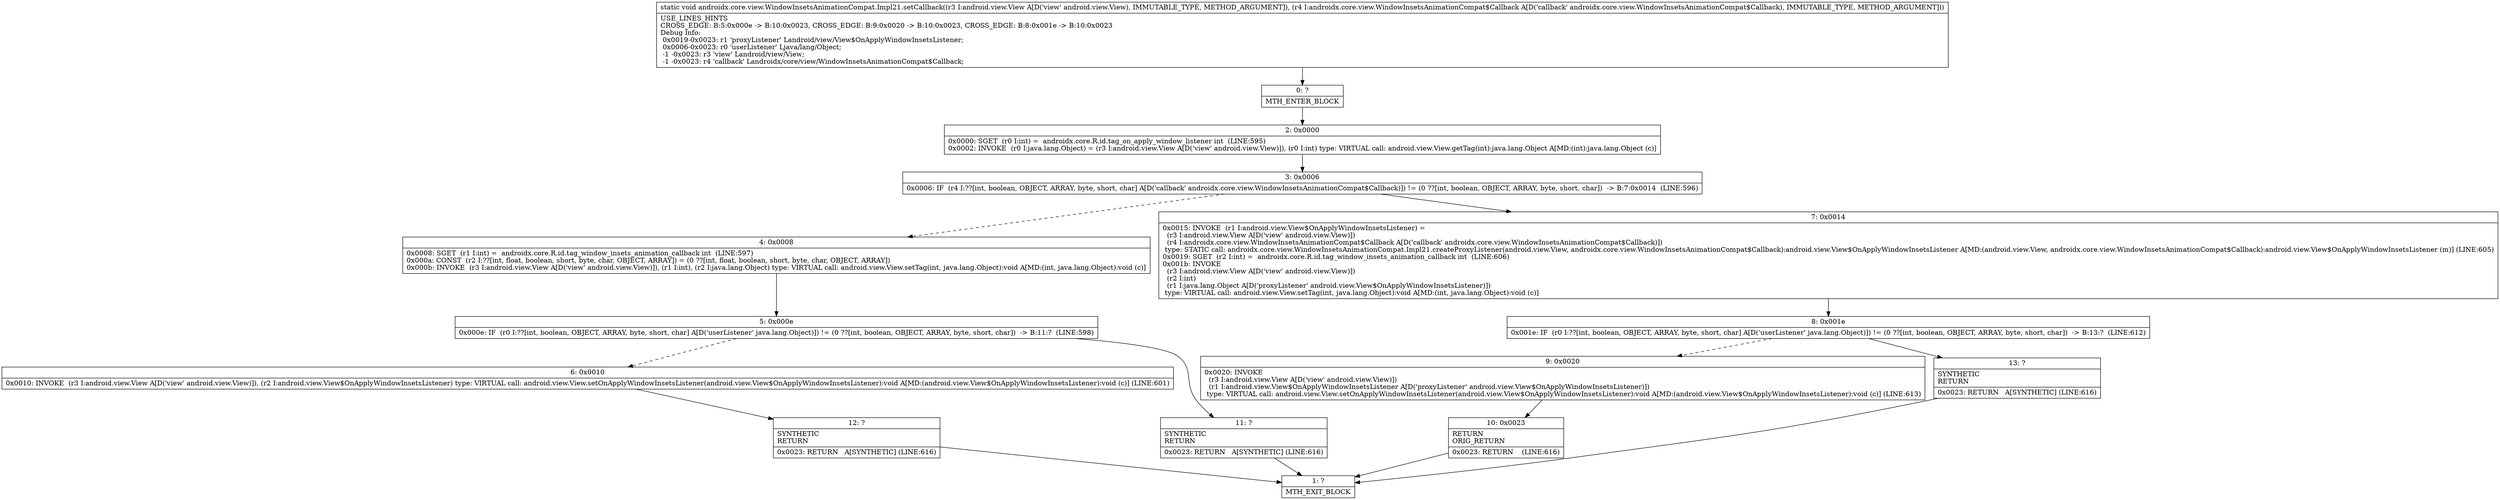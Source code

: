 digraph "CFG forandroidx.core.view.WindowInsetsAnimationCompat.Impl21.setCallback(Landroid\/view\/View;Landroidx\/core\/view\/WindowInsetsAnimationCompat$Callback;)V" {
Node_0 [shape=record,label="{0\:\ ?|MTH_ENTER_BLOCK\l}"];
Node_2 [shape=record,label="{2\:\ 0x0000|0x0000: SGET  (r0 I:int) =  androidx.core.R.id.tag_on_apply_window_listener int  (LINE:595)\l0x0002: INVOKE  (r0 I:java.lang.Object) = (r3 I:android.view.View A[D('view' android.view.View)]), (r0 I:int) type: VIRTUAL call: android.view.View.getTag(int):java.lang.Object A[MD:(int):java.lang.Object (c)]\l}"];
Node_3 [shape=record,label="{3\:\ 0x0006|0x0006: IF  (r4 I:??[int, boolean, OBJECT, ARRAY, byte, short, char] A[D('callback' androidx.core.view.WindowInsetsAnimationCompat$Callback)]) != (0 ??[int, boolean, OBJECT, ARRAY, byte, short, char])  \-\> B:7:0x0014  (LINE:596)\l}"];
Node_4 [shape=record,label="{4\:\ 0x0008|0x0008: SGET  (r1 I:int) =  androidx.core.R.id.tag_window_insets_animation_callback int  (LINE:597)\l0x000a: CONST  (r2 I:??[int, float, boolean, short, byte, char, OBJECT, ARRAY]) = (0 ??[int, float, boolean, short, byte, char, OBJECT, ARRAY]) \l0x000b: INVOKE  (r3 I:android.view.View A[D('view' android.view.View)]), (r1 I:int), (r2 I:java.lang.Object) type: VIRTUAL call: android.view.View.setTag(int, java.lang.Object):void A[MD:(int, java.lang.Object):void (c)]\l}"];
Node_5 [shape=record,label="{5\:\ 0x000e|0x000e: IF  (r0 I:??[int, boolean, OBJECT, ARRAY, byte, short, char] A[D('userListener' java.lang.Object)]) != (0 ??[int, boolean, OBJECT, ARRAY, byte, short, char])  \-\> B:11:?  (LINE:598)\l}"];
Node_6 [shape=record,label="{6\:\ 0x0010|0x0010: INVOKE  (r3 I:android.view.View A[D('view' android.view.View)]), (r2 I:android.view.View$OnApplyWindowInsetsListener) type: VIRTUAL call: android.view.View.setOnApplyWindowInsetsListener(android.view.View$OnApplyWindowInsetsListener):void A[MD:(android.view.View$OnApplyWindowInsetsListener):void (c)] (LINE:601)\l}"];
Node_12 [shape=record,label="{12\:\ ?|SYNTHETIC\lRETURN\l|0x0023: RETURN   A[SYNTHETIC] (LINE:616)\l}"];
Node_1 [shape=record,label="{1\:\ ?|MTH_EXIT_BLOCK\l}"];
Node_11 [shape=record,label="{11\:\ ?|SYNTHETIC\lRETURN\l|0x0023: RETURN   A[SYNTHETIC] (LINE:616)\l}"];
Node_7 [shape=record,label="{7\:\ 0x0014|0x0015: INVOKE  (r1 I:android.view.View$OnApplyWindowInsetsListener) = \l  (r3 I:android.view.View A[D('view' android.view.View)])\l  (r4 I:androidx.core.view.WindowInsetsAnimationCompat$Callback A[D('callback' androidx.core.view.WindowInsetsAnimationCompat$Callback)])\l type: STATIC call: androidx.core.view.WindowInsetsAnimationCompat.Impl21.createProxyListener(android.view.View, androidx.core.view.WindowInsetsAnimationCompat$Callback):android.view.View$OnApplyWindowInsetsListener A[MD:(android.view.View, androidx.core.view.WindowInsetsAnimationCompat$Callback):android.view.View$OnApplyWindowInsetsListener (m)] (LINE:605)\l0x0019: SGET  (r2 I:int) =  androidx.core.R.id.tag_window_insets_animation_callback int  (LINE:606)\l0x001b: INVOKE  \l  (r3 I:android.view.View A[D('view' android.view.View)])\l  (r2 I:int)\l  (r1 I:java.lang.Object A[D('proxyListener' android.view.View$OnApplyWindowInsetsListener)])\l type: VIRTUAL call: android.view.View.setTag(int, java.lang.Object):void A[MD:(int, java.lang.Object):void (c)]\l}"];
Node_8 [shape=record,label="{8\:\ 0x001e|0x001e: IF  (r0 I:??[int, boolean, OBJECT, ARRAY, byte, short, char] A[D('userListener' java.lang.Object)]) != (0 ??[int, boolean, OBJECT, ARRAY, byte, short, char])  \-\> B:13:?  (LINE:612)\l}"];
Node_9 [shape=record,label="{9\:\ 0x0020|0x0020: INVOKE  \l  (r3 I:android.view.View A[D('view' android.view.View)])\l  (r1 I:android.view.View$OnApplyWindowInsetsListener A[D('proxyListener' android.view.View$OnApplyWindowInsetsListener)])\l type: VIRTUAL call: android.view.View.setOnApplyWindowInsetsListener(android.view.View$OnApplyWindowInsetsListener):void A[MD:(android.view.View$OnApplyWindowInsetsListener):void (c)] (LINE:613)\l}"];
Node_10 [shape=record,label="{10\:\ 0x0023|RETURN\lORIG_RETURN\l|0x0023: RETURN    (LINE:616)\l}"];
Node_13 [shape=record,label="{13\:\ ?|SYNTHETIC\lRETURN\l|0x0023: RETURN   A[SYNTHETIC] (LINE:616)\l}"];
MethodNode[shape=record,label="{static void androidx.core.view.WindowInsetsAnimationCompat.Impl21.setCallback((r3 I:android.view.View A[D('view' android.view.View), IMMUTABLE_TYPE, METHOD_ARGUMENT]), (r4 I:androidx.core.view.WindowInsetsAnimationCompat$Callback A[D('callback' androidx.core.view.WindowInsetsAnimationCompat$Callback), IMMUTABLE_TYPE, METHOD_ARGUMENT]))  | USE_LINES_HINTS\lCROSS_EDGE: B:5:0x000e \-\> B:10:0x0023, CROSS_EDGE: B:9:0x0020 \-\> B:10:0x0023, CROSS_EDGE: B:8:0x001e \-\> B:10:0x0023\lDebug Info:\l  0x0019\-0x0023: r1 'proxyListener' Landroid\/view\/View$OnApplyWindowInsetsListener;\l  0x0006\-0x0023: r0 'userListener' Ljava\/lang\/Object;\l  \-1 \-0x0023: r3 'view' Landroid\/view\/View;\l  \-1 \-0x0023: r4 'callback' Landroidx\/core\/view\/WindowInsetsAnimationCompat$Callback;\l}"];
MethodNode -> Node_0;Node_0 -> Node_2;
Node_2 -> Node_3;
Node_3 -> Node_4[style=dashed];
Node_3 -> Node_7;
Node_4 -> Node_5;
Node_5 -> Node_6[style=dashed];
Node_5 -> Node_11;
Node_6 -> Node_12;
Node_12 -> Node_1;
Node_11 -> Node_1;
Node_7 -> Node_8;
Node_8 -> Node_9[style=dashed];
Node_8 -> Node_13;
Node_9 -> Node_10;
Node_10 -> Node_1;
Node_13 -> Node_1;
}

